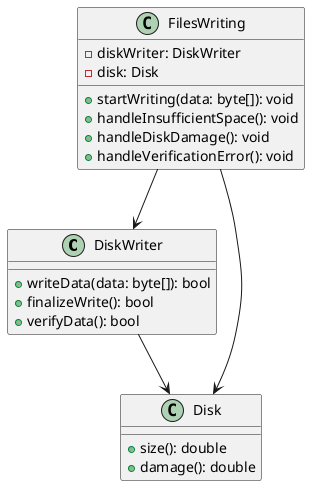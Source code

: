@startuml
class DiskWriter  {
  +writeData(data: byte[]): bool
  +finalizeWrite(): bool
  +verifyData(): bool
}

class Disk{
  +size(): double
  +damage(): double
}

class FilesWriting {
  - diskWriter: DiskWriter
  - disk: Disk

  + startWriting(data: byte[]): void
  + handleInsufficientSpace(): void
  + handleDiskDamage(): void
  + handleVerificationError(): void
}

DiskWriter --> Disk
FilesWriting --> DiskWriter 
FilesWriting --> Disk

@enduml

